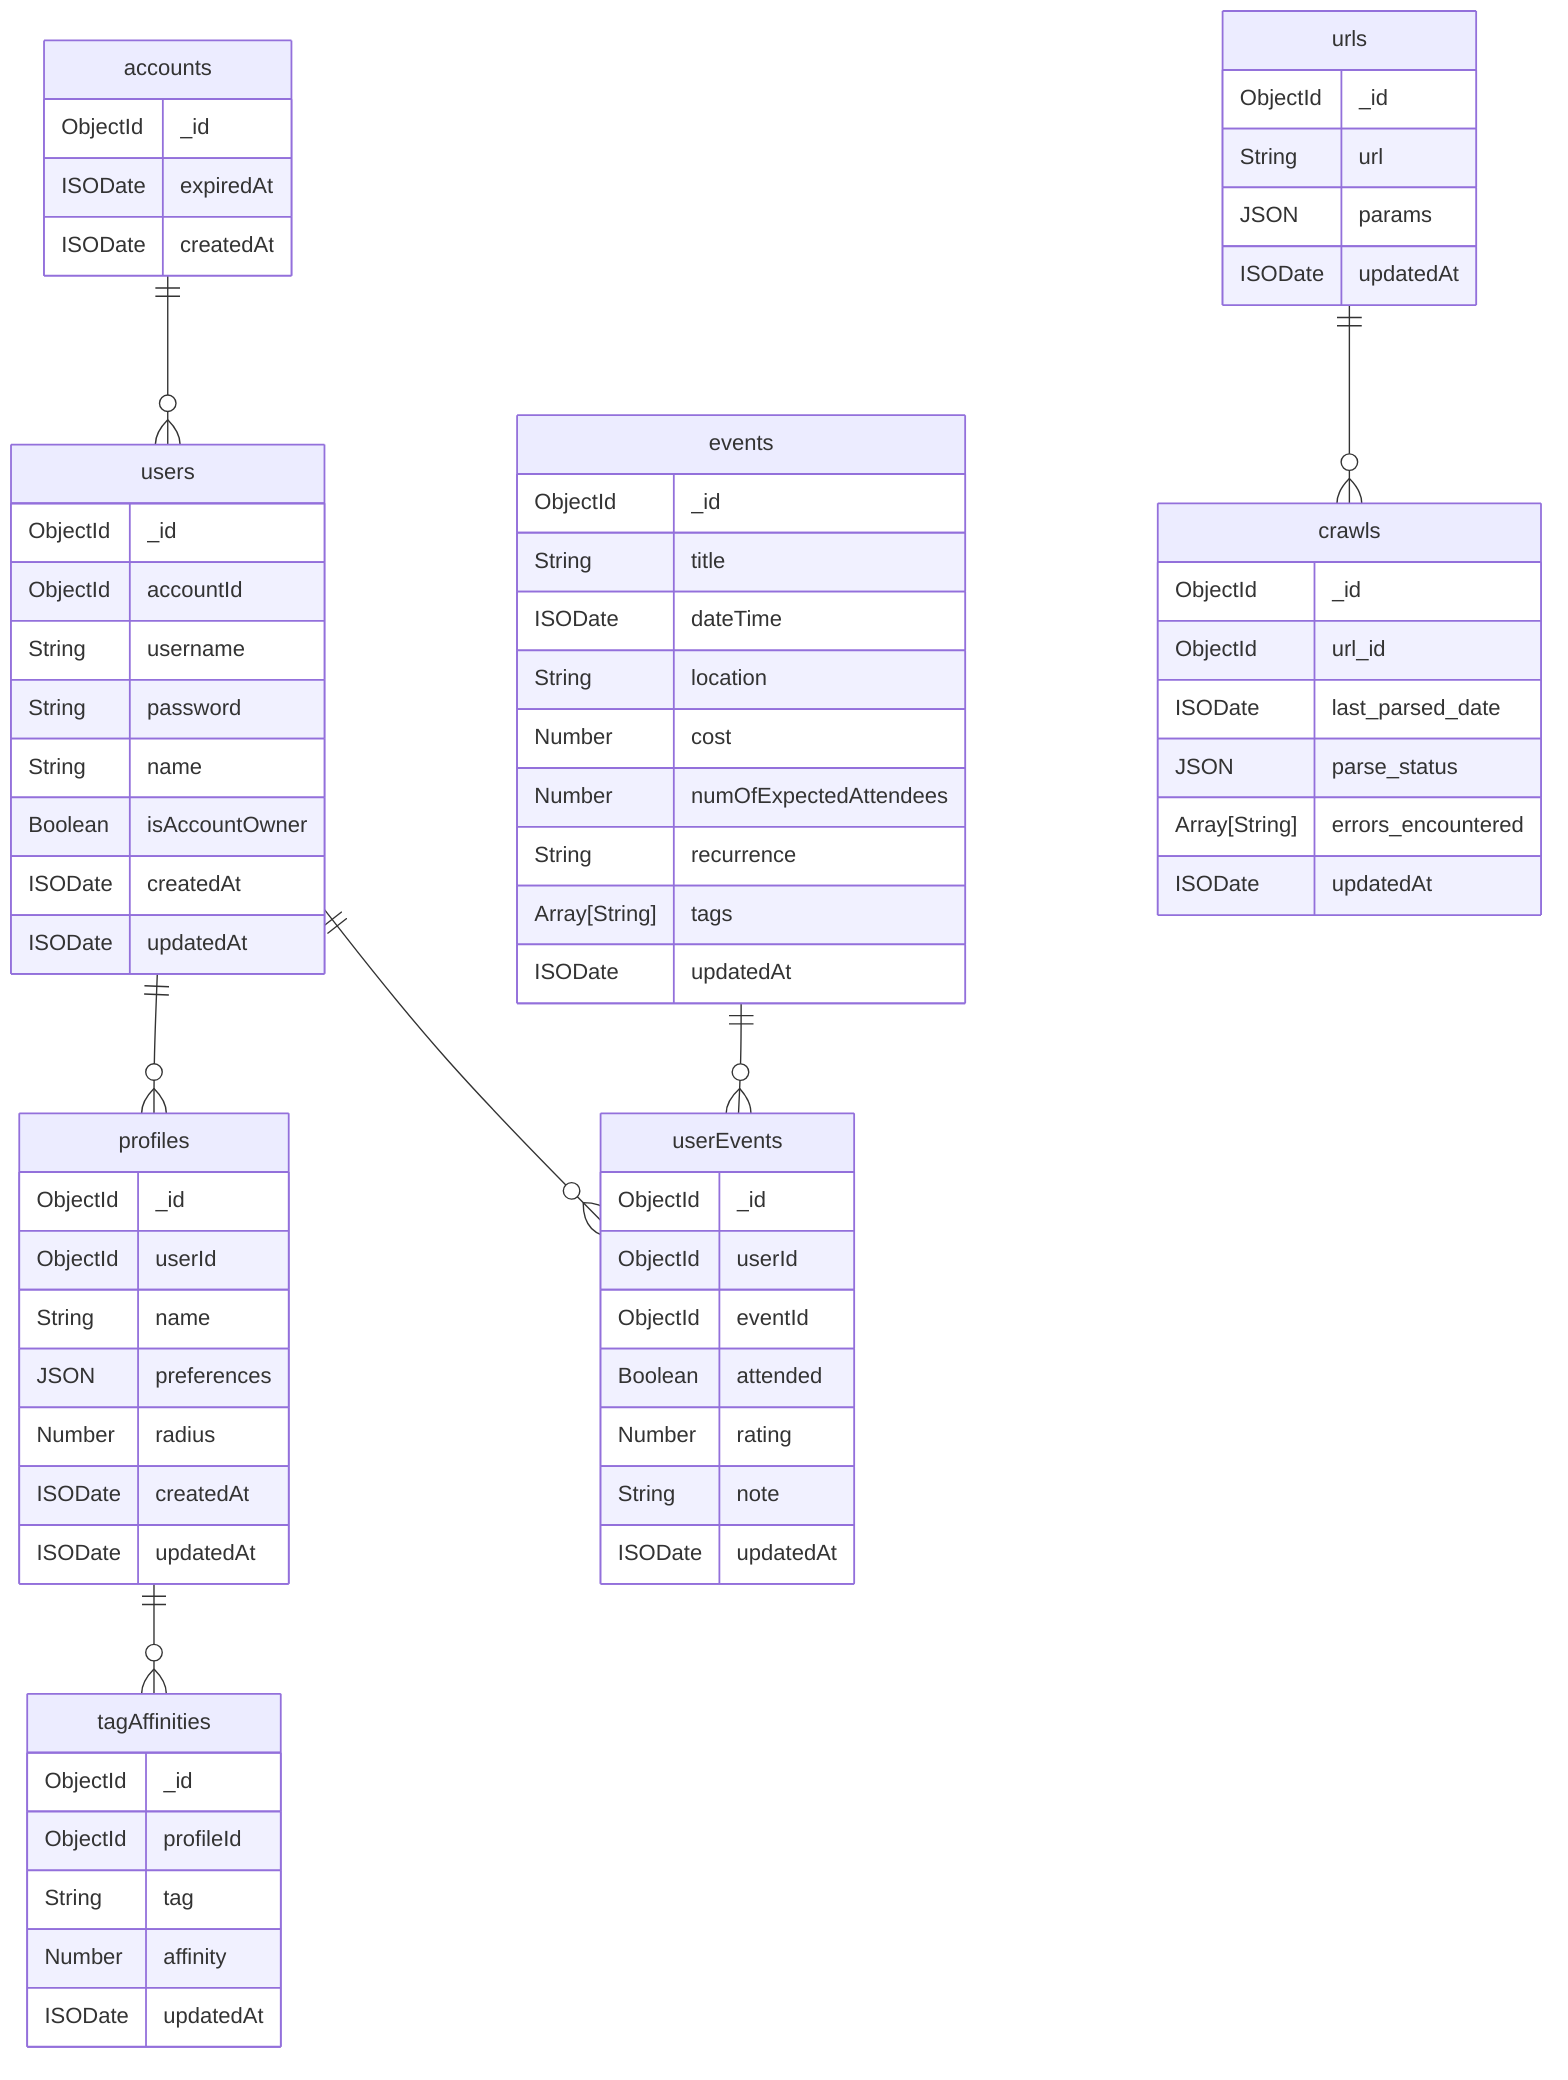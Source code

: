 erDiagram
    accounts {
        ObjectId _id
        ISODate expiredAt
        ISODate createdAt
    }

    users {
        ObjectId _id
        ObjectId accountId
        String username
        String password
        String name
        Boolean isAccountOwner
        ISODate createdAt
        ISODate updatedAt
    }

    profiles {
        ObjectId _id
        ObjectId userId
        String name
        JSON preferences
        Number radius
        ISODate createdAt
        ISODate updatedAt
    }

    tagAffinities {
        ObjectId _id
        ObjectId profileId
        String tag
        Number affinity
        ISODate updatedAt
    }

    events {
        ObjectId _id
        String title
        ISODate dateTime
        String location
        Number cost
        Number numOfExpectedAttendees
        String recurrence
        Array[String] tags
        ISODate updatedAt
    }

    userEvents {
        ObjectId _id
        ObjectId userId
        ObjectId eventId
        Boolean attended
        Number rating
        String note
        ISODate updatedAt
    }

    urls {
        ObjectId _id
        String url
        JSON params
        ISODate updatedAt
    }

    crawls {
        ObjectId _id
        ObjectId url_id
        ISODate last_parsed_date
        JSON parse_status
        Array[String] errors_encountered
        ISODate updatedAt
    }

    accounts ||--o{ users: ""
    users ||--o{ profiles: ""
    profiles ||--o{ tagAffinities: ""
    users ||--o{ userEvents: ""
    events ||--o{ userEvents: ""
    urls ||--o{ crawls: ""